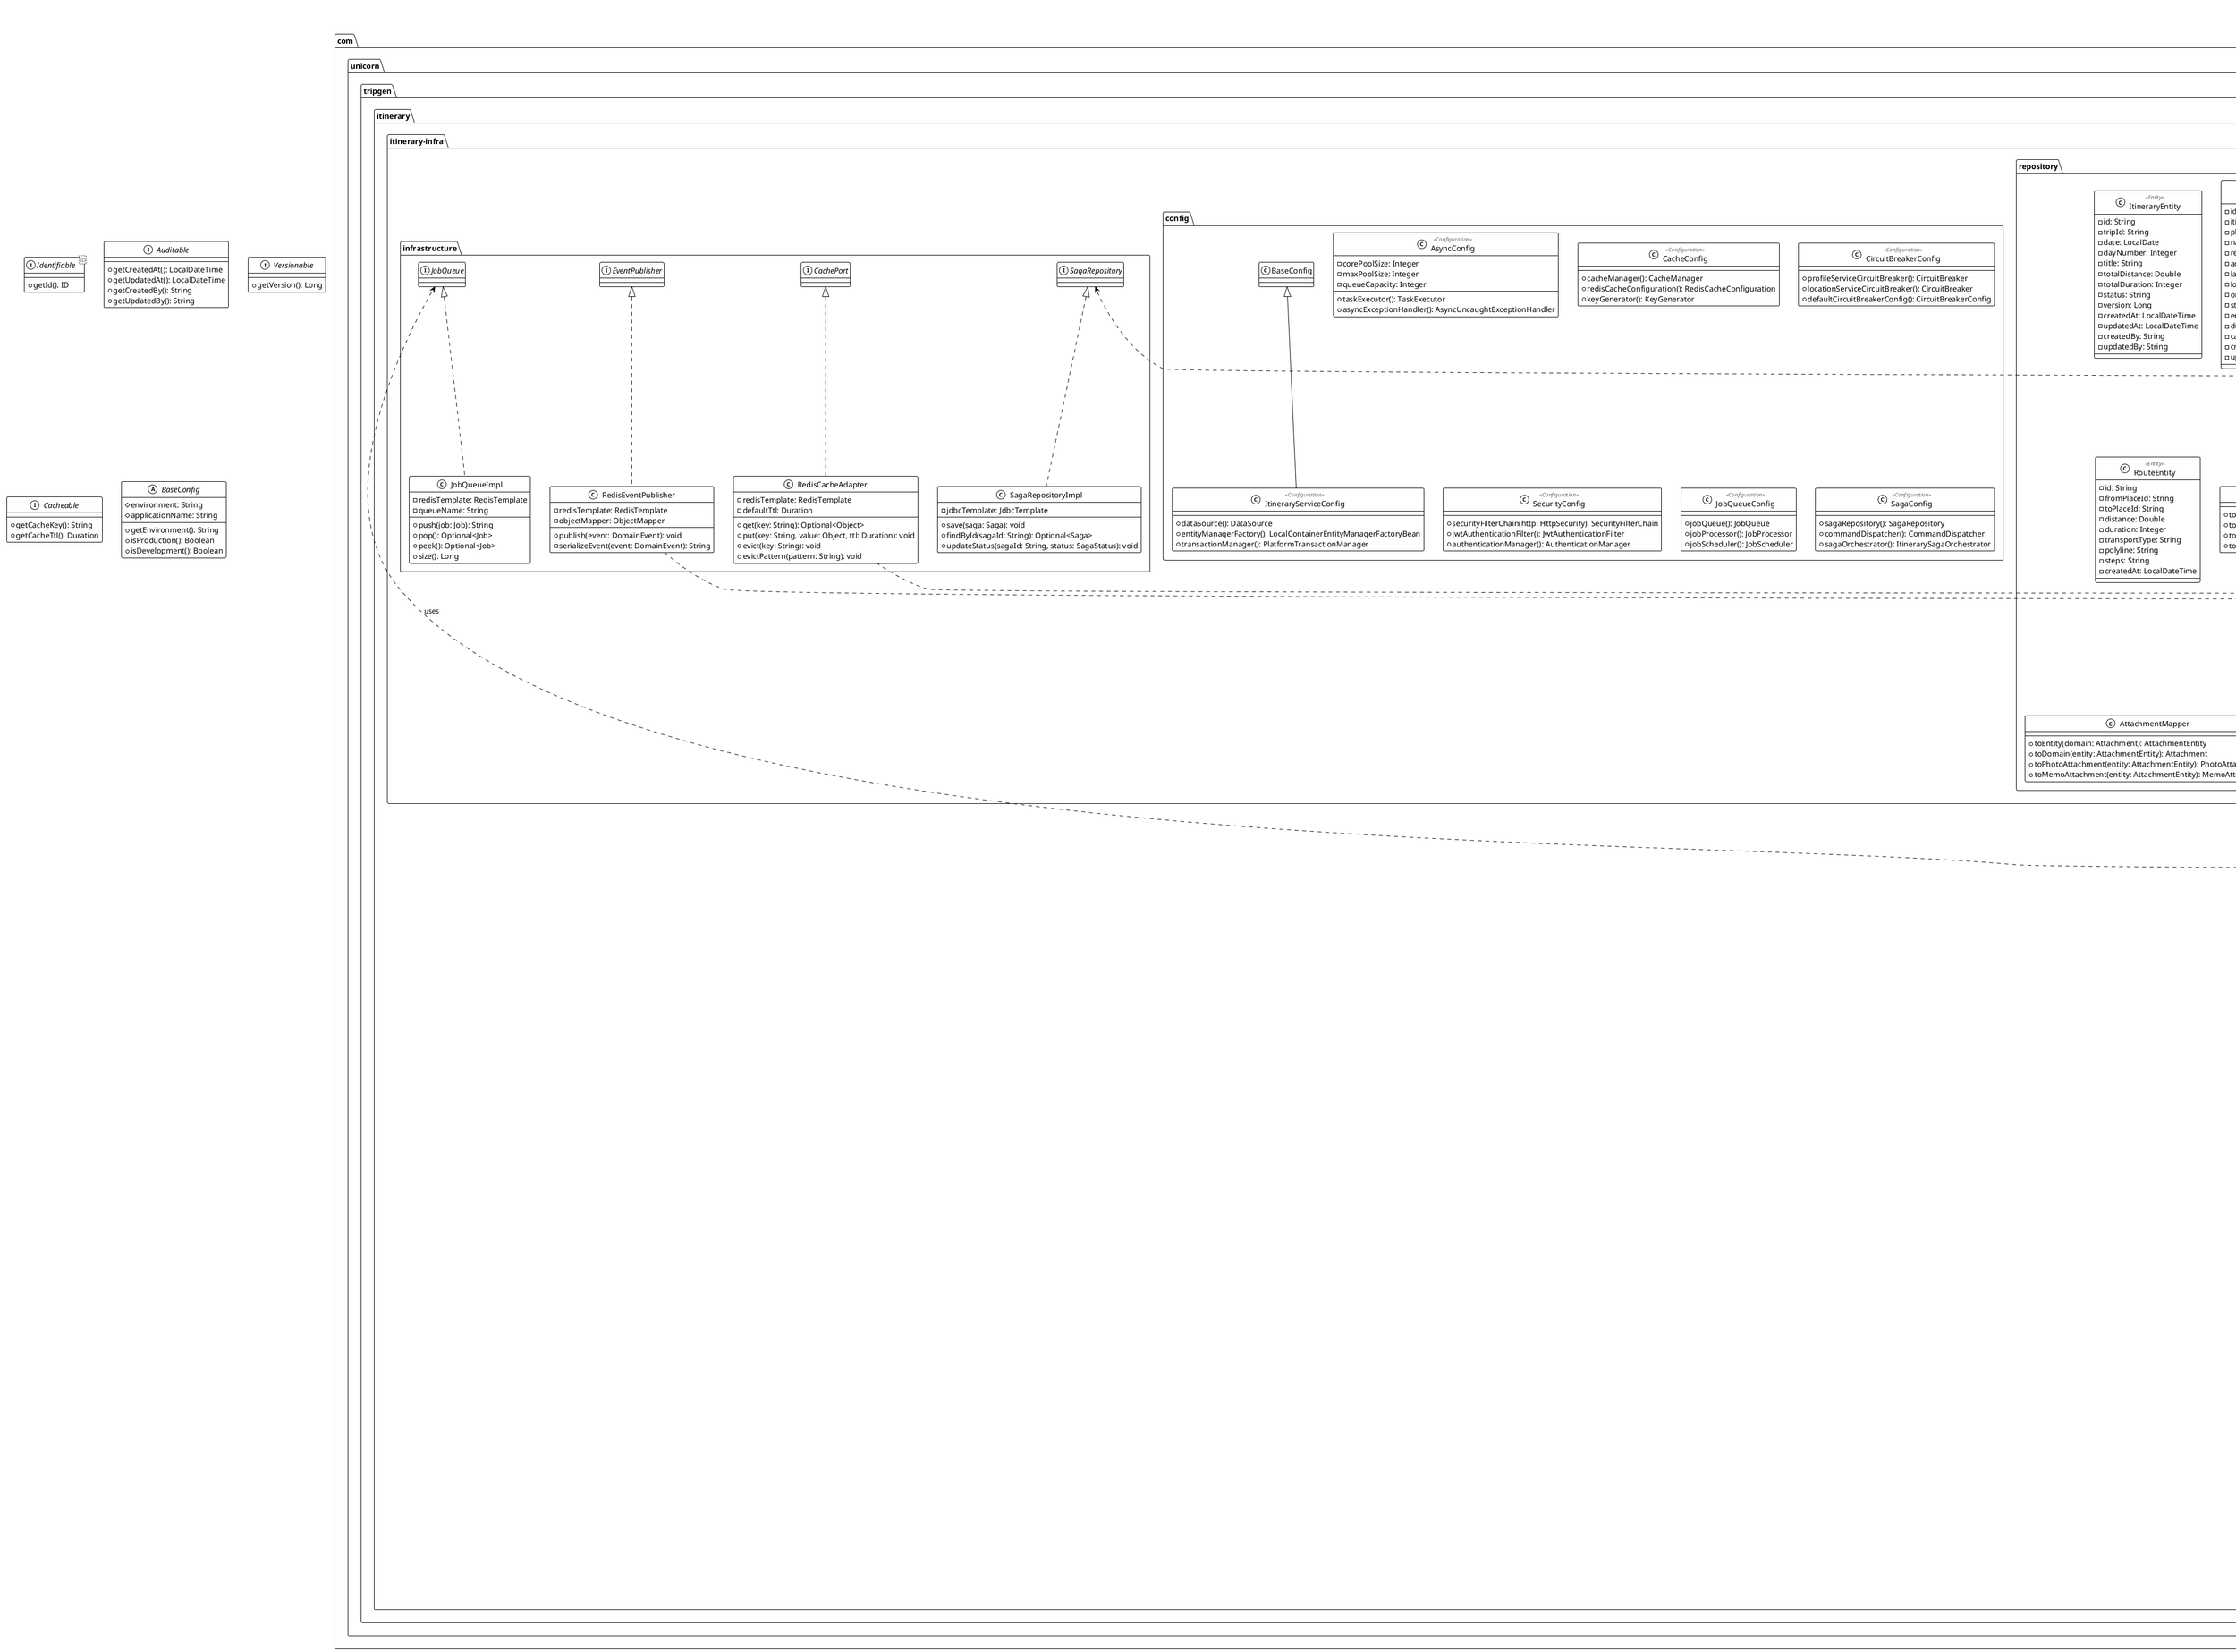 @startuml
!theme mono

title 일정 서비스(Itinerary Service) 클래스 다이어그램 - Clean Architecture with CQRS & Saga

' 공통 인터페이스 정의 (common-base.txt에서 필요한 부분만)
interface Identifiable<ID> {
    + getId(): ID
}

interface Auditable {
    + getCreatedAt(): LocalDateTime
    + getUpdatedAt(): LocalDateTime
    + getCreatedBy(): String
    + getUpdatedBy(): String
}

interface Versionable {
    + getVersion(): Long
}

interface Cacheable {
    + getCacheKey(): String
    + getCacheTtl(): Duration
}

abstract class BaseConfig {
    # environment: String
    # applicationName: String
    + getEnvironment(): String
    + isProduction(): Boolean
    + isDevelopment(): Boolean
}

package "com.unicorn.tripgen.itinerary" {
    
    ' ===== itinerary-biz 모듈 =====
    package "itinerary-biz" {
        
        ' ----- Domain 레이어 -----
        package "domain" {
            class Itinerary implements Identifiable, Auditable, Versionable {
                - id: String
                - tripId: String
                - date: LocalDate
                - dayNumber: Integer
                - title: String
                - totalDistance: Double
                - totalDuration: Integer
                - status: ItineraryStatus
                - version: Long
                - createdAt: LocalDateTime
                - updatedAt: LocalDateTime
                - createdBy: String
                - updatedBy: String
                + Itinerary()
                + addActivity(activity: DailyActivity): void
                + removeActivity(activityId: String): void
                + reorderActivities(): void
                + calculateTotalDistance(): Double
                + calculateTotalDuration(): Integer
                + isModifiable(): Boolean
            }
            
            class DailyActivity implements Identifiable {
                - id: String
                - itineraryId: String
                - placeId: String
                - name: String
                - recommendReason: String
                - address: String
                - location: Coordinate
                - order: Integer
                - startTime: LocalTime
                - endTime: LocalTime
                - duration: Integer
                - category: PlaceCategory
                - createdAt: LocalDateTime
                - updatedAt: LocalDateTime
                + DailyActivity()
                + getDurationInMinutes(): Integer
                + isOverlapping(other: DailyActivity): Boolean
                + adjustTime(newStartTime: LocalTime): void
            }
            
            class Coordinate {
                - latitude: Double
                - longitude: Double
                + Coordinate()
                + distanceTo(other: Coordinate): Double
                + isValid(): Boolean
                + toString(): String
            }
            
            class Attachment implements Identifiable, Auditable {
                - id: String
                - placeId: String
                - type: AttachmentType
                - createdAt: LocalDateTime
                - createdBy: String
                + Attachment()
                + isPhoto(): Boolean
                + isMemo(): Boolean
            }
            
            class PhotoAttachment extends Attachment {
                - fileName: String
                - fileSize: Long
                - mimeType: String
                - url: String
                - thumbnailUrl: String
                - caption: String
                - width: Integer
                - height: Integer
                - takenAt: LocalDateTime
                - location: Coordinate
                + PhotoAttachment()
                + generateThumbnailUrl(): String
                + isValidImage(): Boolean
            }
            
            class MemoAttachment extends Attachment {
                - content: String
                - updatedAt: LocalDateTime
                + MemoAttachment()
                + getContentPreview(maxLength: Integer): String
                + wordCount(): Integer
            }
            
            class Route implements Identifiable {
                - id: String
                - fromPlaceId: String
                - toPlaceId: String
                - distance: Double
                - duration: Integer
                - transportType: TransportType
                - polyline: String
                - steps: List<RouteStep>
                + Route()
                + getTotalDistance(): Double
                + getTotalDuration(): Integer
                + getEstimatedArrivalTime(departureTime: LocalTime): LocalTime
            }
            
            class RouteStep {
                - instruction: String
                - distance: Double
                - duration: Integer
                - maneuver: String
                + RouteStep()
            }
            
            ' Enums
            enum ItineraryStatus {
                DRAFT
                GENERATING
                GENERATED
                CONFIRMED
                COMPLETED
                CANCELLED
            }
            
            enum PlaceCategory {
                TOURIST_ATTRACTION
                RESTAURANT
                CAFE
                SHOPPING
                ACTIVITY
                ACCOMMODATION
                OTHER
            }
            
            enum AttachmentType {
                PHOTO
                MEMO
            }
            
            enum TransportType {
                PUBLIC_TRANSPORT
                PRIVATE_CAR
                WALKING
                BICYCLE
                TAXI
            }
            
            ' Value Objects
            class ItineraryPreferences {
                - startTime: LocalTime
                - endTime: LocalTime
                - includeBreaks: Boolean
                - mealTimes: MealTimes
                + ItineraryPreferences()
                + getAvailableHours(): Integer
                + isValidTimeRange(): Boolean
            }
            
            class MealTimes {
                - breakfast: LocalTime
                - lunch: LocalTime
                - dinner: LocalTime
                + MealTimes()
                + getMealTimeFor(mealType: String): LocalTime
            }
            
            ' Domain Events
            abstract class DomainEvent {
                - eventId: String
                - aggregateId: String
                - occurredOn: LocalDateTime
                + DomainEvent()
            }
            
            class ItineraryGeneratedEvent extends DomainEvent {
                - itineraryId: String
                - tripId: String
                - date: LocalDate
                + ItineraryGeneratedEvent()
            }
            
            class ActivityAddedEvent extends DomainEvent {
                - activityId: String
                - itineraryId: String
                - placeId: String
                + ActivityAddedEvent()
            }
        }
        
        ' ----- UseCase 레이어 (CQRS) -----
        package "usecase" {
            ' Command UseCases
            package "command" {
                interface GenerateItineraryUseCase {
                    + execute(command: GenerateItineraryCommand): GenerateItineraryResult
                }
                
                interface UpdateItineraryUseCase {
                    + execute(command: UpdateItineraryCommand): UpdateItineraryResult
                }
                
                interface DeleteItineraryUseCase {
                    + execute(command: DeleteItineraryCommand): void
                }
                
                interface AddActivityUseCase {
                    + execute(command: AddActivityCommand): AddActivityResult
                }
                
                interface AttachPhotoUseCase {
                    + execute(command: AttachPhotoCommand): AttachPhotoResult
                }
                
                interface CreateMemoUseCase {
                    + execute(command: CreateMemoCommand): CreateMemoResult
                }
                
                ' Command Objects
                class GenerateItineraryCommand {
                    - tripId: String
                    - date: LocalDate
                    - additionalRequirements: String
                    - preferences: ItineraryPreferences
                    + GenerateItineraryCommand()
                }
                
                class UpdateItineraryCommand {
                    - itineraryId: String
                    - title: String
                    - activities: List<ActivityUpdateData>
                    + UpdateItineraryCommand()
                }
                
                class DeleteItineraryCommand {
                    - itineraryId: String
                    - tripId: String
                    + DeleteItineraryCommand()
                }
                
                class AddActivityCommand {
                    - itineraryId: String
                    - placeData: PlaceData
                    + AddActivityCommand()
                }
                
                class AttachPhotoCommand {
                    - placeId: String
                    - file: MultipartFile
                    - caption: String
                    + AttachPhotoCommand()
                }
                
                class CreateMemoCommand {
                    - placeId: String
                    - content: String
                    + CreateMemoCommand()
                }
                
                ' Result Objects
                class GenerateItineraryResult {
                    - itineraryId: String
                    - status: ItineraryStatus
                    - estimatedCompletionTime: LocalDateTime
                    + GenerateItineraryResult()
                }
                
                class UpdateItineraryResult {
                    - itinerary: Itinerary
                    - updatedActivities: List<DailyActivity>
                    + UpdateItineraryResult()
                }
                
                class AddActivityResult {
                    - activity: DailyActivity
                    - reorderedActivities: List<DailyActivity>
                    + AddActivityResult()
                }
                
                class AttachPhotoResult {
                    - attachment: PhotoAttachment
                    - uploadUrl: String
                    + AttachPhotoResult()
                }
                
                class CreateMemoResult {
                    - attachment: MemoAttachment
                    + CreateMemoResult()
                }
            }
            
            ' Query UseCases
            package "query" {
                interface GetItineraryUseCase {
                    + execute(query: GetItineraryQuery): ItineraryDetail
                }
                
                interface GetItinerariesUseCase {
                    + execute(query: GetItinerariesQuery): List<ItinerarySummary>
                }
                
                interface GetPlaceDetailsUseCase {
                    + execute(query: GetPlaceDetailsQuery): PlaceDetail
                }
                
                interface GetRouteDetailsUseCase {
                    + execute(query: GetRouteDetailsQuery): RouteDetail
                }
                
                interface GetAttachmentsUseCase {
                    + execute(query: GetAttachmentsQuery): List<Attachment>
                }
                
                ' Query Objects
                class GetItineraryQuery {
                    - itineraryId: String
                    - includeActivities: Boolean
                    - includeRoutes: Boolean
                    + GetItineraryQuery()
                }
                
                class GetItinerariesQuery {
                    - tripId: String
                    - date: LocalDate
                    - status: ItineraryStatus
                    + GetItinerariesQuery()
                }
                
                class GetPlaceDetailsQuery {
                    - placeId: String
                    - refresh: Boolean
                    + GetPlaceDetailsQuery()
                }
                
                class GetRouteDetailsQuery {
                    - routeId: String
                    - realtime: Boolean
                    + GetRouteDetailsQuery()
                }
                
                class GetAttachmentsQuery {
                    - placeId: String
                    - type: AttachmentType
                    + GetAttachmentsQuery()
                }
            }
            
            ' Ports
            package "port" {
                ' Input Ports (implemented by UseCase implementations)
                interface ItineraryCommandPort {
                    + generateItinerary(command: GenerateItineraryCommand): GenerateItineraryResult
                    + updateItinerary(command: UpdateItineraryCommand): UpdateItineraryResult
                    + deleteItinerary(command: DeleteItineraryCommand): void
                }
                
                interface ItineraryQueryPort {
                    + getItinerary(query: GetItineraryQuery): ItineraryDetail
                    + getItineraries(query: GetItinerariesQuery): List<ItinerarySummary>
                }
                
                ' Output Ports (implemented by Infrastructure)
                interface ItineraryRepository {
                    + save(itinerary: Itinerary): Itinerary
                    + findById(id: String): Optional<Itinerary>
                    + findByTripIdAndDate(tripId: String, date: LocalDate): List<Itinerary>
                    + delete(id: String): void
                    + existsById(id: String): Boolean
                }
                
                interface ActivityRepository {
                    + save(activity: DailyActivity): DailyActivity
                    + saveAll(activities: List<DailyActivity>): List<DailyActivity>
                    + findByItineraryId(itineraryId: String): List<DailyActivity>
                    + delete(id: String): void
                }
                
                interface AttachmentRepository {
                    + save(attachment: Attachment): Attachment
                    + findByPlaceId(placeId: String): List<Attachment>
                    + findById(id: String): Optional<Attachment>
                    + delete(id: String): void
                }
                
                interface RouteRepository {
                    + save(route: Route): Route
                    + findByItineraryId(itineraryId: String): List<Route>
                    + findById(id: String): Optional<Route>
                }
                
                ' External Service Ports
                interface ProfileServicePort {
                    + getTripDetails(tripId: String): TripProfile
                    + getMemberPreferences(tripId: String): List<MemberPreference>
                }
                
                interface LocationServicePort {
                    + searchPlaces(query: PlaceSearchQuery): List<PlaceInfo>
                    + getPlaceDetails(placeId: String): PlaceDetail
                    + validateLocation(coordinate: Coordinate): Boolean
                }
                
                interface AIServicePort {
                    + generateItinerary(request: AIItineraryRequest): AIItineraryResponse
                    + optimizeRoute(places: List<PlaceInfo>): List<OptimizedRoute>
                }
                
                interface FileStoragePort {
                    + uploadPhoto(file: MultipartFile): FileUploadResult
                    + deleteFile(fileUrl: String): void
                    + generateThumbnail(originalUrl: String): String
                }
                
                interface EventPublisher {
                    + publish(event: DomainEvent): void
                }
                
                interface CachePort {
                    + get(key: String): Optional<Object>
                    + put(key: String, value: Object, ttl: Duration): void
                    + evict(key: String): void
                }
            }
        }
        
        ' ----- Service 레이어 -----
        package "service" {
            ' Command Service Implementations
            class GenerateItineraryService implements GenerateItineraryUseCase {
                - itineraryRepository: ItineraryRepository
                - profileServicePort: ProfileServicePort
                - locationServicePort: LocationServicePort
                - aiServicePort: AIServicePort
                - jobQueueService: JobQueueService
                - eventPublisher: EventPublisher
                + execute(command: GenerateItineraryCommand): GenerateItineraryResult
                - createItineraryJob(command: GenerateItineraryCommand): Job
                - validateTripAccess(tripId: String): void
            }
            
            class UpdateItineraryService implements UpdateItineraryUseCase {
                - itineraryRepository: ItineraryRepository
                - activityRepository: ActivityRepository
                - eventPublisher: EventPublisher
                - cachePort: CachePort
                + execute(command: UpdateItineraryCommand): UpdateItineraryResult
                - validateItinerary(itinerary: Itinerary): void
                - reorderActivities(activities: List<DailyActivity>): List<DailyActivity>
            }
            
            class AttachmentService implements AttachPhotoUseCase, CreateMemoUseCase {
                - attachmentRepository: AttachmentRepository
                - fileStoragePort: FileStoragePort
                - cachePort: CachePort
                + execute(command: AttachPhotoCommand): AttachPhotoResult
                + execute(command: CreateMemoCommand): CreateMemoResult
                - validateFile(file: MultipartFile): void
                - processImage(file: MultipartFile): ProcessedImage
            }
            
            ' Query Service Implementations
            class ItineraryQueryService implements GetItineraryUseCase, GetItinerariesUseCase {
                - itineraryRepository: ItineraryRepository
                - activityRepository: ActivityRepository
                - routeRepository: RouteRepository
                - cachePort: CachePort
                + execute(query: GetItineraryQuery): ItineraryDetail
                + execute(query: GetItinerariesQuery): List<ItinerarySummary>
                - buildItineraryDetail(itinerary: Itinerary, includeActivities: Boolean, includeRoutes: Boolean): ItineraryDetail
            }
            
            class PlaceQueryService implements GetPlaceDetailsUseCase {
                - locationServicePort: LocationServicePort
                - attachmentRepository: AttachmentRepository
                - cachePort: CachePort
                + execute(query: GetPlaceDetailsQuery): PlaceDetail
                - refreshPlaceInfo(placeId: String): PlaceDetail
            }
            
            ' AI Service Implementation
            class AIItineraryGenerationService {
                - aiServicePort: AIServicePort
                - locationServicePort: LocationServicePort
                - routeCalculator: RouteCalculator
                + generateDailyItinerary(preferences: GenerationPreferences): GeneratedItinerary
                + optimizeActivities(activities: List<DailyActivity>): List<DailyActivity>
                - buildAIRequest(preferences: GenerationPreferences): AIItineraryRequest
                - parseAIResponse(response: AIItineraryResponse): List<DailyActivity>
            }
            
            ' Route Calculation Service
            class RouteCalculationService {
                - locationServicePort: LocationServicePort
                - routeRepository: RouteRepository
                - cachePort: CachePort
                + calculateRoutes(places: List<DailyActivity>, transportType: TransportType): List<Route>
                + optimizeRoute(places: List<DailyActivity>): List<DailyActivity>
                - getDistanceMatrix(places: List<Coordinate>): DistanceMatrix
            }
            
            ' Job Queue Service for Async Processing
            class JobQueueService {
                - jobQueue: JobQueue
                - jobProcessor: JobProcessor
                + submitJob(job: Job): String
                + getJobStatus(jobId: String): JobStatus
                + cancelJob(jobId: String): Boolean
            }
            
            ' Saga Orchestrator for Complex Workflows
            class ItinerarySagaOrchestrator {
                - sagaRepository: SagaRepository
                - commandDispatcher: CommandDispatcher
                + startItineraryGeneration(sagaId: String, command: GenerateItineraryCommand): void
                + handleStepCompleted(sagaId: String, step: SagaStep): void
                + handleStepFailed(sagaId: String, step: SagaStep, error: Exception): void
                - compensate(sagaId: String, failedStep: SagaStep): void
            }
        }
        
        ' ----- DTO 레이어 -----
        package "dto" {
            ' Request DTOs
            class ItineraryGenerateRequest {
                - date: LocalDate
                - additionalRequirements: String
                - preferences: PreferencesDto
                + validate(): List<String>
            }
            
            class ItineraryUpdateRequest {
                - title: String
                - places: List<PlaceOrderDto>
                + validate(): List<String>
            }
            
            class PlaceRequest {
                - name: String
                - recommendReason: String
                - address: String
                - location: CoordinateDto
                - order: Integer
                - startTime: String
                - endTime: String
                - category: String
                + validate(): List<String>
            }
            
            class MemoRequest {
                - content: String
                + validate(): List<String>
            }
            
            ' Response DTOs
            class ItineraryResponse {
                - id: String
                - tripId: String
                - date: LocalDate
                - dayNumber: Integer
                - title: String
                - places: List<PlaceResponse>
                - totalDistance: Double
                - totalDuration: Integer
                - createdAt: LocalDateTime
                - updatedAt: LocalDateTime
            }
            
            class PlaceResponse {
                - id: String
                - name: String
                - recommendReason: String
                - address: String
                - location: CoordinateDto
                - order: Integer
                - startTime: String
                - endTime: String
                - duration: Integer
                - category: String
                - attachmentCount: Integer
            }
            
            class PlaceDetailResponse extends PlaceResponse {
                - mapSearchKeyword: String
                - rating: RatingDto
                - phone: String
                - businessHours: BusinessHoursDto
                - parking: ParkingDto
                - congestion: String
                - lastVerified: LocalDateTime
            }
            
            class AttachmentResponse {
                - id: String
                - placeId: String
                - type: String
                - createdAt: LocalDateTime
                - createdBy: String
            }
            
            class PhotoAttachmentResponse extends AttachmentResponse {
                - fileName: String
                - fileSize: Long
                - mimeType: String
                - url: String
                - thumbnailUrl: String
                - caption: String
                - metadata: PhotoMetadataDto
            }
            
            class MemoAttachmentResponse extends AttachmentResponse {
                - content: String
                - updatedAt: LocalDateTime
            }
            
            ' Shared DTOs
            class CoordinateDto {
                - latitude: Double
                - longitude: Double
                + toCoordinate(): Coordinate
                + fromCoordinate(coordinate: Coordinate): CoordinateDto
            }
            
            class PreferencesDto {
                - startTime: String
                - endTime: String
                - includeBreaks: Boolean
                - mealTimes: MealTimesDto
            }
            
            class MealTimesDto {
                - breakfast: String
                - lunch: String
                - dinner: String
            }
            
            ' External Service DTOs
            class TripProfile {
                - tripId: String
                - destination: String
                - startDate: LocalDate
                - endDate: LocalDate
                - memberCount: Integer
                - transportType: String
                - preferences: Map<String, Object>
            }
            
            class MemberPreference {
                - memberId: String
                - dietaryRestrictions: List<String>
                - interests: List<String>
                - mobilityLevel: String
            }
            
            class PlaceInfo {
                - placeId: String
                - name: String
                - category: String
                - location: Coordinate
                - rating: Double
                - priceLevel: Integer
            }
            
            class AIItineraryRequest {
                - destination: String
                - date: LocalDate
                - preferences: Map<String, Object>
                - memberPreferences: List<MemberPreference>
                - constraints: List<String>
            }
            
            class AIItineraryResponse {
                - activities: List<AIActivity>
                - reasoning: String
                - alternativeOptions: List<AIActivity>
            }
        }
    }
    
    ' ===== itinerary-infra 모듈 =====
    package "itinerary-infra" {
        
        ' ----- Controller 레이어 -----
        package "controller" {
            class ItineraryController {
                - generateItineraryUseCase: GenerateItineraryUseCase
                - updateItineraryUseCase: UpdateItineraryUseCase
                - deleteItineraryUseCase: DeleteItineraryUseCase
                - getItineraryUseCase: GetItineraryUseCase
                - getItinerariesUseCase: GetItinerariesUseCase
                + getItineraries(tripId: String, date: LocalDate): ResponseEntity<List<ItineraryResponse>>
                + generateItinerary(tripId: String, request: ItineraryGenerateRequest): ResponseEntity<ItineraryResponse>
                + getItineraryById(tripId: String, itineraryId: String): ResponseEntity<ItineraryResponse>
                + updateItinerary(tripId: String, itineraryId: String, request: ItineraryUpdateRequest): ResponseEntity<ItineraryResponse>
                + deleteItinerary(tripId: String, itineraryId: String): ResponseEntity<Void>
            }
            
            class PlaceController {
                - addActivityUseCase: AddActivityUseCase
                - getPlaceDetailsUseCase: GetPlaceDetailsUseCase
                + getPlacesInItinerary(tripId: String, itineraryId: String): ResponseEntity<List<PlaceResponse>>
                + addPlaceToItinerary(tripId: String, itineraryId: String, request: PlaceRequest): ResponseEntity<PlaceResponse>
                + getPlaceById(placeId: String, refresh: Boolean): ResponseEntity<PlaceDetailResponse>
                + updatePlace(placeId: String, request: PlaceUpdateRequest): ResponseEntity<PlaceResponse>
                + deletePlace(placeId: String): ResponseEntity<Void>
            }
            
            class RouteController {
                - routeCalculationService: RouteCalculationService
                - getRouteDetailsUseCase: GetRouteDetailsUseCase
                + calculateRoutes(tripId: String, request: RouteCalculateRequest): ResponseEntity<RouteCalculateResponse>
                + getRouteById(routeId: String, realtime: Boolean): ResponseEntity<RouteDetailResponse>
            }
            
            class AttachmentController {
                - attachPhotoUseCase: AttachPhotoUseCase
                - createMemoUseCase: CreateMemoUseCase
                - getAttachmentsUseCase: GetAttachmentsUseCase
                + getAttachments(placeId: String, type: String): ResponseEntity<List<AttachmentResponse>>
                + uploadPhoto(placeId: String, file: MultipartFile, caption: String): ResponseEntity<PhotoAttachmentResponse>
                + createMemo(placeId: String, request: MemoRequest): ResponseEntity<MemoAttachmentResponse>
                + deleteAttachment(attachmentId: String): ResponseEntity<Void>
            }
        }
        
        ' ----- Gateway 레이어 -----
        package "gateway" {
            class ProfileServiceClient implements ProfileServicePort {
                - restTemplate: RestTemplate
                - profileServiceUrl: String
                - circuitBreaker: CircuitBreaker
                - cachePort: CachePort
                + getTripDetails(tripId: String): TripProfile
                + getMemberPreferences(tripId: String): List<MemberPreference>
                - handleFallback(tripId: String): TripProfile
                - buildCacheKey(tripId: String): String
            }
            
            class LocationServiceClient implements LocationServicePort {
                - restTemplate: RestTemplate
                - locationServiceUrl: String
                - circuitBreaker: CircuitBreaker
                - cachePort: CachePort
                + searchPlaces(query: PlaceSearchQuery): List<PlaceInfo>
                + getPlaceDetails(placeId: String): PlaceDetail
                + validateLocation(coordinate: Coordinate): Boolean
                - handleFallback(Exception e): List<PlaceInfo>
            }
            
            class MCPGateway implements AIServicePort {
                - mcpClient: MCPClient
                - apiKey: String
                - timeout: Duration
                + generateItinerary(request: AIItineraryRequest): AIItineraryResponse
                + optimizeRoute(places: List<PlaceInfo>): List<OptimizedRoute>
                - buildPrompt(request: AIItineraryRequest): String
                - parseResponse(response: String): AIItineraryResponse
            }
            
            class S3StorageAdapter implements FileStoragePort {
                - s3Client: S3Client
                - bucketName: String
                - cdnUrl: String
                + uploadPhoto(file: MultipartFile): FileUploadResult
                + deleteFile(fileUrl: String): void
                + generateThumbnail(originalUrl: String): String
                - generateKey(file: MultipartFile): String
                - buildUrl(key: String): String
            }
        }
        
        ' ----- Repository 레이어 -----
        package "repository" {
            ' JPA Entities
            class ItineraryEntity <<Entity>> {
                - id: String
                - tripId: String
                - date: LocalDate
                - dayNumber: Integer
                - title: String
                - totalDistance: Double
                - totalDuration: Integer
                - status: String
                - version: Long
                - createdAt: LocalDateTime
                - updatedAt: LocalDateTime
                - createdBy: String
                - updatedBy: String
            }
            
            class ActivityEntity <<Entity>> {
                - id: String
                - itineraryId: String
                - placeId: String
                - name: String
                - recommendReason: String
                - address: String
                - latitude: Double
                - longitude: Double
                - orderNum: Integer
                - startTime: LocalTime
                - endTime: LocalTime
                - duration: Integer
                - category: String
                - createdAt: LocalDateTime
                - updatedAt: LocalDateTime
            }
            
            class AttachmentEntity <<Entity>> {
                - id: String
                - placeId: String
                - type: String
                - fileName: String
                - fileSize: Long
                - mimeType: String
                - url: String
                - thumbnailUrl: String
                - caption: String
                - content: String
                - metadata: String
                - createdAt: LocalDateTime
                - updatedAt: LocalDateTime
                - createdBy: String
            }
            
            class RouteEntity <<Entity>> {
                - id: String
                - fromPlaceId: String
                - toPlaceId: String
                - distance: Double
                - duration: Integer
                - transportType: String
                - polyline: String
                - steps: String
                - createdAt: LocalDateTime
            }
            
            ' JPA Repositories
            interface ItineraryJpaRepository extends JpaRepository {
                + findByTripIdAndDate(tripId: String, date: LocalDate): List<ItineraryEntity>
                + findByTripIdOrderByDateAsc(tripId: String): List<ItineraryEntity>
                + existsByTripIdAndDate(tripId: String, date: LocalDate): Boolean
            }
            
            interface ActivityJpaRepository extends JpaRepository {
                + findByItineraryIdOrderByOrderNumAsc(itineraryId: String): List<ActivityEntity>
                + deleteByItineraryId(itineraryId: String): void
                + findByPlaceId(placeId: String): List<ActivityEntity>
            }
            
            interface AttachmentJpaRepository extends JpaRepository {
                + findByPlaceId(placeId: String): List<AttachmentEntity>
                + findByPlaceIdAndType(placeId: String, type: String): List<AttachmentEntity>
                + countByPlaceId(placeId: String): Long
            }
            
            interface RouteJpaRepository extends JpaRepository {
                + findByFromPlaceIdAndToPlaceId(fromId: String, toId: String): Optional<RouteEntity>
                + findByFromPlaceIdOrToPlaceId(placeId: String): List<RouteEntity>
            }
            
            ' Repository Adapters
            class ItineraryRepositoryAdapter implements ItineraryRepository {
                - jpaRepository: ItineraryJpaRepository
                - mapper: ItineraryMapper
                + save(itinerary: Itinerary): Itinerary
                + findById(id: String): Optional<Itinerary>
                + findByTripIdAndDate(tripId: String, date: LocalDate): List<Itinerary>
                + delete(id: String): void
                + existsById(id: String): Boolean
            }
            
            class ActivityRepositoryAdapter implements ActivityRepository {
                - jpaRepository: ActivityJpaRepository
                - mapper: ActivityMapper
                + save(activity: DailyActivity): DailyActivity
                + saveAll(activities: List<DailyActivity>): List<DailyActivity>
                + findByItineraryId(itineraryId: String): List<DailyActivity>
                + delete(id: String): void
            }
            
            class AttachmentRepositoryAdapter implements AttachmentRepository {
                - jpaRepository: AttachmentJpaRepository
                - mapper: AttachmentMapper
                + save(attachment: Attachment): Attachment
                + findByPlaceId(placeId: String): List<Attachment>
                + findById(id: String): Optional<Attachment>
                + delete(id: String): void
            }
            
            ' Mappers
            class ItineraryMapper {
                + toEntity(domain: Itinerary): ItineraryEntity
                + toDomain(entity: ItineraryEntity): Itinerary
                + toEntityList(domains: List<Itinerary>): List<ItineraryEntity>
                + toDomainList(entities: List<ItineraryEntity>): List<Itinerary>
            }
            
            class ActivityMapper {
                + toEntity(domain: DailyActivity): ActivityEntity
                + toDomain(entity: ActivityEntity): DailyActivity
                + toEntityList(domains: List<DailyActivity>): List<ActivityEntity>
                + toDomainList(entities: List<ActivityEntity>): List<DailyActivity>
            }
            
            class AttachmentMapper {
                + toEntity(domain: Attachment): AttachmentEntity
                + toDomain(entity: AttachmentEntity): Attachment
                + toPhotoAttachment(entity: AttachmentEntity): PhotoAttachment
                + toMemoAttachment(entity: AttachmentEntity): MemoAttachment
            }
        }
        
        ' ----- Config 레이어 -----
        package "config" {
            class ItineraryServiceConfig <<Configuration>> extends BaseConfig {
                + dataSource(): DataSource
                + entityManagerFactory(): LocalContainerEntityManagerFactoryBean
                + transactionManager(): PlatformTransactionManager
            }
            
            class AsyncConfig <<Configuration>> {
                - corePoolSize: Integer
                - maxPoolSize: Integer
                - queueCapacity: Integer
                + taskExecutor(): TaskExecutor
                + asyncExceptionHandler(): AsyncUncaughtExceptionHandler
            }
            
            class CacheConfig <<Configuration>> {
                + cacheManager(): CacheManager
                + redisCacheConfiguration(): RedisCacheConfiguration
                + keyGenerator(): KeyGenerator
            }
            
            class CircuitBreakerConfig <<Configuration>> {
                + profileServiceCircuitBreaker(): CircuitBreaker
                + locationServiceCircuitBreaker(): CircuitBreaker
                + defaultCircuitBreakerConfig(): CircuitBreakerConfig
            }
            
            class SecurityConfig <<Configuration>> {
                + securityFilterChain(http: HttpSecurity): SecurityFilterChain
                + jwtAuthenticationFilter(): JwtAuthenticationFilter
                + authenticationManager(): AuthenticationManager
            }
            
            class JobQueueConfig <<Configuration>> {
                + jobQueue(): JobQueue
                + jobProcessor(): JobProcessor
                + jobScheduler(): JobScheduler
            }
            
            class SagaConfig <<Configuration>> {
                + sagaRepository(): SagaRepository
                + commandDispatcher(): CommandDispatcher
                + sagaOrchestrator(): ItinerarySagaOrchestrator
            }
        }
        
        ' ----- Infrastructure Services -----
        package "infrastructure" {
            class RedisEventPublisher implements EventPublisher {
                - redisTemplate: RedisTemplate
                - objectMapper: ObjectMapper
                + publish(event: DomainEvent): void
                - serializeEvent(event: DomainEvent): String
            }
            
            class RedisCacheAdapter implements CachePort {
                - redisTemplate: RedisTemplate
                - defaultTtl: Duration
                + get(key: String): Optional<Object>
                + put(key: String, value: Object, ttl: Duration): void
                + evict(key: String): void
                + evictPattern(pattern: String): void
            }
            
            class JobQueueImpl implements JobQueue {
                - redisTemplate: RedisTemplate
                - queueName: String
                + push(job: Job): String
                + pop(): Optional<Job>
                + peek(): Optional<Job>
                + size(): Long
            }
            
            class SagaRepositoryImpl implements SagaRepository {
                - jdbcTemplate: JdbcTemplate
                + save(saga: Saga): void
                + findById(sagaId: String): Optional<Saga>
                + updateStatus(sagaId: String, status: SagaStatus): void
            }
        }
    }
}

' 주요 관계 정의
' Domain relationships
Itinerary "1" *-- "0..*" DailyActivity : contains
DailyActivity ..> Coordinate : uses
Attachment <|-- PhotoAttachment
Attachment <|-- MemoAttachment
PhotoAttachment ..> Coordinate : uses
Route "1" *-- "0..*" RouteStep : contains
DomainEvent <|-- ItineraryGeneratedEvent
DomainEvent <|-- ActivityAddedEvent

' UseCase to Port relationships
GenerateItineraryUseCase ..> ItineraryRepository : uses
GenerateItineraryUseCase ..> ProfileServicePort : uses
GenerateItineraryUseCase ..> LocationServicePort : uses
GenerateItineraryUseCase ..> AIServicePort : uses
GenerateItineraryUseCase ..> EventPublisher : uses

UpdateItineraryUseCase ..> ItineraryRepository : uses
UpdateItineraryUseCase ..> ActivityRepository : uses
UpdateItineraryUseCase ..> EventPublisher : uses
UpdateItineraryUseCase ..> CachePort : uses

AttachPhotoUseCase ..> AttachmentRepository : uses
AttachPhotoUseCase ..> FileStoragePort : uses
CreateMemoUseCase ..> AttachmentRepository : uses

GetItineraryUseCase ..> ItineraryRepository : uses
GetItineraryUseCase ..> ActivityRepository : uses
GetItineraryUseCase ..> RouteRepository : uses
GetItineraryUseCase ..> CachePort : uses

' Service implementations
GenerateItineraryService ..|> GenerateItineraryUseCase : implements
UpdateItineraryService ..|> UpdateItineraryUseCase : implements
AttachmentService ..|> AttachPhotoUseCase : implements
AttachmentService ..|> CreateMemoUseCase : implements
ItineraryQueryService ..|> GetItineraryUseCase : implements
ItineraryQueryService ..|> GetItinerariesUseCase : implements
PlaceQueryService ..|> GetPlaceDetailsUseCase : implements

' Infrastructure implementations
ProfileServiceClient ..|> ProfileServicePort : implements
LocationServiceClient ..|> LocationServicePort : implements
MCPGateway ..|> AIServicePort : implements
S3StorageAdapter ..|> FileStoragePort : implements
ItineraryRepositoryAdapter ..|> ItineraryRepository : implements
ActivityRepositoryAdapter ..|> ActivityRepository : implements
AttachmentRepositoryAdapter ..|> AttachmentRepository : implements
RedisEventPublisher ..|> EventPublisher : implements
RedisCacheAdapter ..|> CachePort : implements

' Controller to UseCase relationships
ItineraryController ..> GenerateItineraryUseCase : uses
ItineraryController ..> UpdateItineraryUseCase : uses
ItineraryController ..> DeleteItineraryUseCase : uses
ItineraryController ..> GetItineraryUseCase : uses
ItineraryController ..> GetItinerariesUseCase : uses

PlaceController ..> AddActivityUseCase : uses
PlaceController ..> GetPlaceDetailsUseCase : uses

AttachmentController ..> AttachPhotoUseCase : uses
AttachmentController ..> CreateMemoUseCase : uses
AttachmentController ..> GetAttachmentsUseCase : uses

' Async processing relationships
GenerateItineraryService ..> JobQueueService : uses
JobQueueService ..> JobQueue : uses
ItinerarySagaOrchestrator ..> SagaRepository : uses

' Repository to Entity relationships
ItineraryRepositoryAdapter ..> ItineraryJpaRepository : uses
ActivityRepositoryAdapter ..> ActivityJpaRepository : uses
AttachmentRepositoryAdapter ..> AttachmentJpaRepository : uses

@enduml